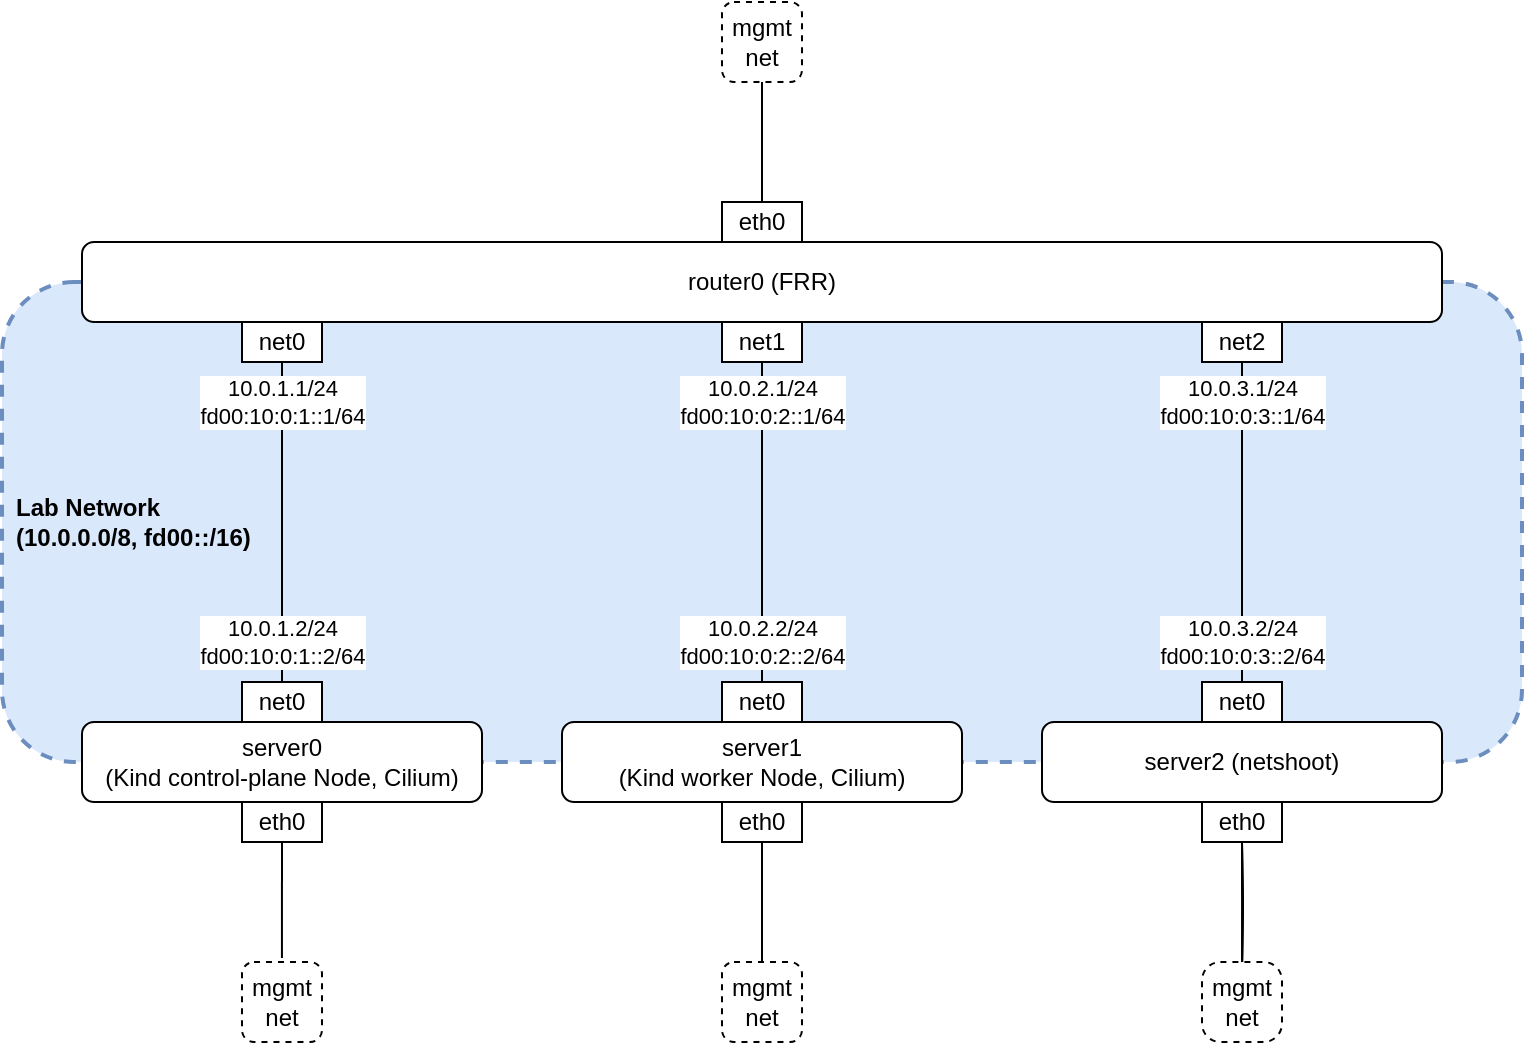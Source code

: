 <mxfile version="16.1.2" type="device"><diagram id="_rQDqN8sZTqig4boXNsE" name="Page-1"><mxGraphModel dx="1106" dy="794" grid="1" gridSize="10" guides="1" tooltips="1" connect="1" arrows="1" fold="1" page="1" pageScale="1" pageWidth="827" pageHeight="1169" math="0" shadow="0"><root><mxCell id="0"/><mxCell id="1" parent="0"/><mxCell id="tv0ZAkY3Z2ZfBWGrBLQb-50" value="&lt;span&gt;Lab Network&lt;br&gt;(10.0.0.0/8, fd00::/16)&lt;/span&gt;" style="rounded=1;whiteSpace=wrap;html=1;dashed=1;fillColor=#dae8fc;align=left;fontStyle=1;strokeWidth=2;spacingLeft=5;strokeColor=#6c8ebf;" parent="1" vertex="1"><mxGeometry x="40" y="140" width="760" height="240" as="geometry"/></mxCell><mxCell id="tv0ZAkY3Z2ZfBWGrBLQb-5" style="rounded=0;orthogonalLoop=1;jettySize=auto;html=1;entryX=0.5;entryY=0;entryDx=0;entryDy=0;endArrow=none;endFill=0;exitX=0.5;exitY=1;exitDx=0;exitDy=0;" parent="1" source="tv0ZAkY3Z2ZfBWGrBLQb-13" target="tv0ZAkY3Z2ZfBWGrBLQb-20" edge="1"><mxGeometry relative="1" as="geometry"><mxPoint x="280" y="190" as="sourcePoint"/></mxGeometry></mxCell><mxCell id="tv0ZAkY3Z2ZfBWGrBLQb-9" value="10.0.1.1/24&lt;br&gt;fd00:10:0:1::1/64" style="edgeLabel;html=1;align=center;verticalAlign=middle;resizable=0;points=[];" parent="tv0ZAkY3Z2ZfBWGrBLQb-5" vertex="1" connectable="0"><mxGeometry x="-0.074" y="2" relative="1" as="geometry"><mxPoint x="-2" y="-54" as="offset"/></mxGeometry></mxCell><mxCell id="tv0ZAkY3Z2ZfBWGrBLQb-26" value="10.0.1.2/24&lt;br&gt;fd00:10:0:1::2/64" style="edgeLabel;html=1;align=center;verticalAlign=middle;resizable=0;points=[];" parent="tv0ZAkY3Z2ZfBWGrBLQb-5" vertex="1" connectable="0"><mxGeometry x="0.738" y="-1" relative="1" as="geometry"><mxPoint x="1" y="1" as="offset"/></mxGeometry></mxCell><mxCell id="tv0ZAkY3Z2ZfBWGrBLQb-7" style="edgeStyle=none;rounded=0;orthogonalLoop=1;jettySize=auto;html=1;exitX=0.5;exitY=1;exitDx=0;exitDy=0;entryX=0.5;entryY=0;entryDx=0;entryDy=0;endArrow=none;endFill=0;startArrow=none;" parent="1" source="tv0ZAkY3Z2ZfBWGrBLQb-21" target="tv0ZAkY3Z2ZfBWGrBLQb-3" edge="1"><mxGeometry relative="1" as="geometry"/></mxCell><mxCell id="tv0ZAkY3Z2ZfBWGrBLQb-8" style="edgeStyle=none;rounded=0;orthogonalLoop=1;jettySize=auto;html=1;exitX=0.5;exitY=1;exitDx=0;exitDy=0;entryX=0.5;entryY=0;entryDx=0;entryDy=0;endArrow=none;endFill=0;startArrow=none;" parent="1" source="tv0ZAkY3Z2ZfBWGrBLQb-17" target="tv0ZAkY3Z2ZfBWGrBLQb-23" edge="1"><mxGeometry relative="1" as="geometry"/></mxCell><mxCell id="tv0ZAkY3Z2ZfBWGrBLQb-1" value="router0 (FRR)" style="rounded=1;whiteSpace=wrap;html=1;" parent="1" vertex="1"><mxGeometry x="80" y="120" width="680" height="40" as="geometry"/></mxCell><mxCell id="tv0ZAkY3Z2ZfBWGrBLQb-2" value="server0&lt;br&gt;(Kind control-plane Node, Cilium)" style="rounded=1;whiteSpace=wrap;html=1;" parent="1" vertex="1"><mxGeometry x="80" y="360" width="200" height="40" as="geometry"/></mxCell><mxCell id="tv0ZAkY3Z2ZfBWGrBLQb-3" value="server1&lt;br&gt;(Kind worker Node, Cilium)" style="rounded=1;whiteSpace=wrap;html=1;" parent="1" vertex="1"><mxGeometry x="320" y="360" width="200" height="40" as="geometry"/></mxCell><mxCell id="tv0ZAkY3Z2ZfBWGrBLQb-4" value="server2 (netshoot)" style="rounded=1;whiteSpace=wrap;html=1;" parent="1" vertex="1"><mxGeometry x="560" y="360" width="200" height="40" as="geometry"/></mxCell><mxCell id="tv0ZAkY3Z2ZfBWGrBLQb-13" value="net0" style="rounded=0;whiteSpace=wrap;html=1;" parent="1" vertex="1"><mxGeometry x="160" y="160" width="40" height="20" as="geometry"/></mxCell><mxCell id="tv0ZAkY3Z2ZfBWGrBLQb-14" value="net1" style="rounded=0;whiteSpace=wrap;html=1;" parent="1" vertex="1"><mxGeometry x="400" y="160" width="40" height="20" as="geometry"/></mxCell><mxCell id="tv0ZAkY3Z2ZfBWGrBLQb-15" value="" style="edgeStyle=none;rounded=0;orthogonalLoop=1;jettySize=auto;html=1;exitX=0.5;exitY=1;exitDx=0;exitDy=0;entryX=0.5;entryY=0;entryDx=0;entryDy=0;endArrow=none;endFill=0;" parent="1" source="tv0ZAkY3Z2ZfBWGrBLQb-1" target="tv0ZAkY3Z2ZfBWGrBLQb-14" edge="1"><mxGeometry relative="1" as="geometry"><mxPoint x="420" y="160" as="sourcePoint"/><mxPoint x="420" y="280" as="targetPoint"/></mxGeometry></mxCell><mxCell id="tv0ZAkY3Z2ZfBWGrBLQb-17" value="net2" style="rounded=0;whiteSpace=wrap;html=1;" parent="1" vertex="1"><mxGeometry x="640" y="160" width="40" height="20" as="geometry"/></mxCell><mxCell id="tv0ZAkY3Z2ZfBWGrBLQb-18" value="" style="edgeStyle=none;rounded=0;orthogonalLoop=1;jettySize=auto;html=1;exitX=0.75;exitY=1;exitDx=0;exitDy=0;entryX=0.5;entryY=0;entryDx=0;entryDy=0;endArrow=none;endFill=0;" parent="1" source="tv0ZAkY3Z2ZfBWGrBLQb-1" target="tv0ZAkY3Z2ZfBWGrBLQb-17" edge="1"><mxGeometry relative="1" as="geometry"><mxPoint x="470" y="160" as="sourcePoint"/><mxPoint x="660" y="280" as="targetPoint"/></mxGeometry></mxCell><mxCell id="tv0ZAkY3Z2ZfBWGrBLQb-19" value="10.0.3.1/24&lt;br&gt;fd00:10:0:3::1/64" style="edgeLabel;html=1;align=center;verticalAlign=middle;resizable=0;points=[];" parent="tv0ZAkY3Z2ZfBWGrBLQb-18" vertex="1" connectable="0"><mxGeometry x="-0.067" y="-1" relative="1" as="geometry"><mxPoint x="37" y="39" as="offset"/></mxGeometry></mxCell><mxCell id="tv0ZAkY3Z2ZfBWGrBLQb-20" value="net0" style="rounded=0;whiteSpace=wrap;html=1;" parent="1" vertex="1"><mxGeometry x="160" y="340" width="40" height="20" as="geometry"/></mxCell><mxCell id="tv0ZAkY3Z2ZfBWGrBLQb-21" value="net0" style="rounded=0;whiteSpace=wrap;html=1;" parent="1" vertex="1"><mxGeometry x="400" y="340" width="40" height="20" as="geometry"/></mxCell><mxCell id="tv0ZAkY3Z2ZfBWGrBLQb-22" value="" style="edgeStyle=none;rounded=0;orthogonalLoop=1;jettySize=auto;html=1;exitX=0.5;exitY=1;exitDx=0;exitDy=0;entryX=0.5;entryY=0;entryDx=0;entryDy=0;endArrow=none;endFill=0;startArrow=none;" parent="1" source="tv0ZAkY3Z2ZfBWGrBLQb-14" target="tv0ZAkY3Z2ZfBWGrBLQb-21" edge="1"><mxGeometry relative="1" as="geometry"><mxPoint x="420" y="180" as="sourcePoint"/><mxPoint x="420" y="280" as="targetPoint"/></mxGeometry></mxCell><mxCell id="tv0ZAkY3Z2ZfBWGrBLQb-25" value="10.0.2.1/24&lt;br&gt;fd00:10:0:2::1/64" style="edgeLabel;html=1;align=center;verticalAlign=middle;resizable=0;points=[];" parent="tv0ZAkY3Z2ZfBWGrBLQb-22" vertex="1" connectable="0"><mxGeometry x="-0.1" y="-1" relative="1" as="geometry"><mxPoint x="1" y="-52" as="offset"/></mxGeometry></mxCell><mxCell id="tv0ZAkY3Z2ZfBWGrBLQb-23" value="net0" style="rounded=0;whiteSpace=wrap;html=1;" parent="1" vertex="1"><mxGeometry x="640" y="340" width="40" height="20" as="geometry"/></mxCell><mxCell id="tv0ZAkY3Z2ZfBWGrBLQb-27" value="10.0.2.2/24&lt;br&gt;fd00:10:0:2::2/64" style="edgeLabel;html=1;align=center;verticalAlign=middle;resizable=0;points=[];" parent="1" vertex="1" connectable="0"><mxGeometry x="420" y="320" as="geometry"/></mxCell><mxCell id="tv0ZAkY3Z2ZfBWGrBLQb-28" value="10.0.3.2/24&lt;br&gt;fd00:10:0:3::2/64" style="edgeLabel;html=1;align=center;verticalAlign=middle;resizable=0;points=[];" parent="1" vertex="1" connectable="0"><mxGeometry x="660.0" y="320" as="geometry"/></mxCell><mxCell id="tv0ZAkY3Z2ZfBWGrBLQb-33" style="edgeStyle=none;rounded=0;orthogonalLoop=1;jettySize=auto;html=1;exitX=0.5;exitY=1;exitDx=0;exitDy=0;entryX=0.147;entryY=-0.05;entryDx=0;entryDy=0;entryPerimeter=0;endArrow=none;endFill=0;" parent="1" source="tv0ZAkY3Z2ZfBWGrBLQb-29" edge="1"><mxGeometry relative="1" as="geometry"><mxPoint x="179.96" y="478" as="targetPoint"/></mxGeometry></mxCell><mxCell id="tv0ZAkY3Z2ZfBWGrBLQb-29" value="eth0" style="rounded=0;whiteSpace=wrap;html=1;" parent="1" vertex="1"><mxGeometry x="160" y="400" width="40" height="20" as="geometry"/></mxCell><mxCell id="tv0ZAkY3Z2ZfBWGrBLQb-34" style="edgeStyle=none;rounded=0;orthogonalLoop=1;jettySize=auto;html=1;exitX=0.5;exitY=1;exitDx=0;exitDy=0;entryX=0.5;entryY=0;entryDx=0;entryDy=0;endArrow=none;endFill=0;" parent="1" source="tv0ZAkY3Z2ZfBWGrBLQb-30" edge="1"><mxGeometry relative="1" as="geometry"><mxPoint x="420" y="480" as="targetPoint"/></mxGeometry></mxCell><mxCell id="tv0ZAkY3Z2ZfBWGrBLQb-30" value="eth0" style="rounded=0;whiteSpace=wrap;html=1;" parent="1" vertex="1"><mxGeometry x="400" y="400" width="40" height="20" as="geometry"/></mxCell><mxCell id="tv0ZAkY3Z2ZfBWGrBLQb-35" style="edgeStyle=none;rounded=0;orthogonalLoop=1;jettySize=auto;html=1;exitX=0.5;exitY=1;exitDx=0;exitDy=0;entryX=0.853;entryY=-0.025;entryDx=0;entryDy=0;entryPerimeter=0;endArrow=none;endFill=0;" parent="1" source="tv0ZAkY3Z2ZfBWGrBLQb-31" edge="1"><mxGeometry relative="1" as="geometry"><mxPoint x="660.04" y="479" as="targetPoint"/></mxGeometry></mxCell><mxCell id="tv0ZAkY3Z2ZfBWGrBLQb-31" value="eth0" style="rounded=0;whiteSpace=wrap;html=1;" parent="1" vertex="1"><mxGeometry x="640" y="400" width="40" height="20" as="geometry"/></mxCell><mxCell id="tv0ZAkY3Z2ZfBWGrBLQb-39" value="eth0" style="rounded=0;whiteSpace=wrap;html=1;" parent="1" vertex="1"><mxGeometry x="400" y="100" width="40" height="20" as="geometry"/></mxCell><mxCell id="tv0ZAkY3Z2ZfBWGrBLQb-42" style="edgeStyle=none;rounded=0;orthogonalLoop=1;jettySize=auto;html=1;exitX=0.5;exitY=1;exitDx=0;exitDy=0;entryX=0.5;entryY=0;entryDx=0;entryDy=0;endArrow=none;endFill=0;" parent="1" target="tv0ZAkY3Z2ZfBWGrBLQb-39" edge="1"><mxGeometry relative="1" as="geometry"><mxPoint x="420" y="40" as="sourcePoint"/><mxPoint x="420" y="100" as="targetPoint"/></mxGeometry></mxCell><mxCell id="tv0ZAkY3Z2ZfBWGrBLQb-43" value="mgmt net" style="rounded=1;whiteSpace=wrap;html=1;dashed=1;fillColor=default;" parent="1" vertex="1"><mxGeometry x="160" y="480" width="40" height="40" as="geometry"/></mxCell><mxCell id="tv0ZAkY3Z2ZfBWGrBLQb-44" value="mgmt net" style="rounded=1;whiteSpace=wrap;html=1;dashed=1;fillColor=default;" parent="1" vertex="1"><mxGeometry x="400" y="480" width="40" height="40" as="geometry"/></mxCell><mxCell id="tv0ZAkY3Z2ZfBWGrBLQb-46" value="" style="edgeStyle=orthogonalEdgeStyle;rounded=0;orthogonalLoop=1;jettySize=auto;html=1;endArrow=none;endFill=0;" parent="1" target="tv0ZAkY3Z2ZfBWGrBLQb-31" edge="1"><mxGeometry relative="1" as="geometry"><mxPoint x="660" y="480" as="sourcePoint"/></mxGeometry></mxCell><mxCell id="tv0ZAkY3Z2ZfBWGrBLQb-47" value="" style="edgeStyle=orthogonalEdgeStyle;rounded=0;orthogonalLoop=1;jettySize=auto;html=1;endArrow=none;endFill=0;" parent="1" target="tv0ZAkY3Z2ZfBWGrBLQb-31" edge="1"><mxGeometry relative="1" as="geometry"><mxPoint x="660" y="490" as="sourcePoint"/></mxGeometry></mxCell><mxCell id="tv0ZAkY3Z2ZfBWGrBLQb-45" value="mgmt net" style="rounded=1;whiteSpace=wrap;html=1;dashed=1;fillColor=default;arcSize=23;" parent="1" vertex="1"><mxGeometry x="640" y="480" width="40" height="40" as="geometry"/></mxCell><mxCell id="tv0ZAkY3Z2ZfBWGrBLQb-49" value="" style="edgeStyle=orthogonalEdgeStyle;rounded=0;orthogonalLoop=1;jettySize=auto;html=1;endArrow=none;endFill=0;exitX=0.5;exitY=1;exitDx=0;exitDy=0;" parent="1" source="tv0ZAkY3Z2ZfBWGrBLQb-48" target="tv0ZAkY3Z2ZfBWGrBLQb-39" edge="1"><mxGeometry relative="1" as="geometry"/></mxCell><mxCell id="tv0ZAkY3Z2ZfBWGrBLQb-48" value="mgmt net" style="rounded=1;whiteSpace=wrap;html=1;dashed=1;fillColor=default;" parent="1" vertex="1"><mxGeometry x="400" width="40" height="40" as="geometry"/></mxCell></root></mxGraphModel></diagram></mxfile>
